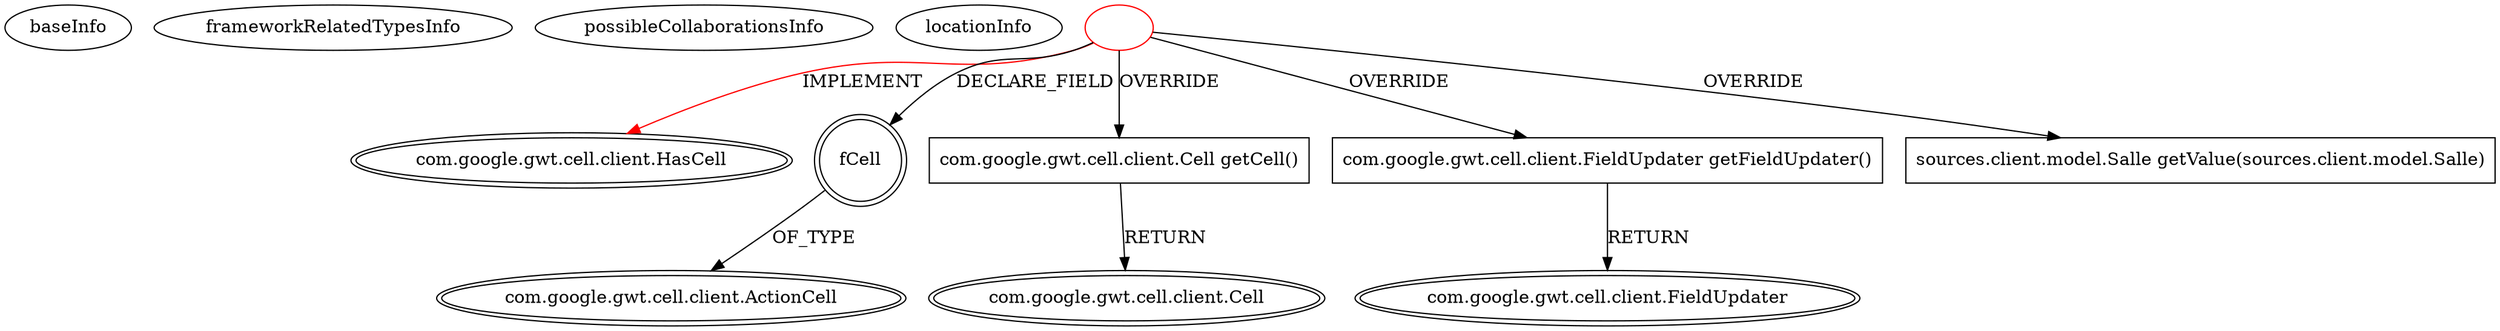 digraph {
baseInfo[graphId=206,category="extension_graph",isAnonymous=false,possibleRelation=false]
frameworkRelatedTypesInfo[0="com.google.gwt.cell.client.HasCell"]
possibleCollaborationsInfo[]
locationInfo[projectName="MainMain-ChatCafeine",filePath="/MainMain-ChatCafeine/ChatCafeine-master/ChatCafeine/src/sources/client/vue/administration/AdminPanel.java",contextSignature="HasCellImpl",graphId="206"]
0[label="",vertexType="ROOT_CLIENT_CLASS_DECLARATION",isFrameworkType=false,color=red]
1[label="com.google.gwt.cell.client.HasCell",vertexType="FRAMEWORK_INTERFACE_TYPE",isFrameworkType=true,peripheries=2]
2[label="fCell",vertexType="FIELD_DECLARATION",isFrameworkType=true,peripheries=2,shape=circle]
3[label="com.google.gwt.cell.client.ActionCell",vertexType="FRAMEWORK_CLASS_TYPE",isFrameworkType=true,peripheries=2]
4[label="com.google.gwt.cell.client.Cell getCell()",vertexType="OVERRIDING_METHOD_DECLARATION",isFrameworkType=false,shape=box]
5[label="com.google.gwt.cell.client.Cell",vertexType="FRAMEWORK_INTERFACE_TYPE",isFrameworkType=true,peripheries=2]
6[label="com.google.gwt.cell.client.FieldUpdater getFieldUpdater()",vertexType="OVERRIDING_METHOD_DECLARATION",isFrameworkType=false,shape=box]
7[label="com.google.gwt.cell.client.FieldUpdater",vertexType="FRAMEWORK_INTERFACE_TYPE",isFrameworkType=true,peripheries=2]
8[label="sources.client.model.Salle getValue(sources.client.model.Salle)",vertexType="OVERRIDING_METHOD_DECLARATION",isFrameworkType=false,shape=box]
0->1[label="IMPLEMENT",color=red]
0->2[label="DECLARE_FIELD"]
2->3[label="OF_TYPE"]
0->4[label="OVERRIDE"]
4->5[label="RETURN"]
0->6[label="OVERRIDE"]
6->7[label="RETURN"]
0->8[label="OVERRIDE"]
}

